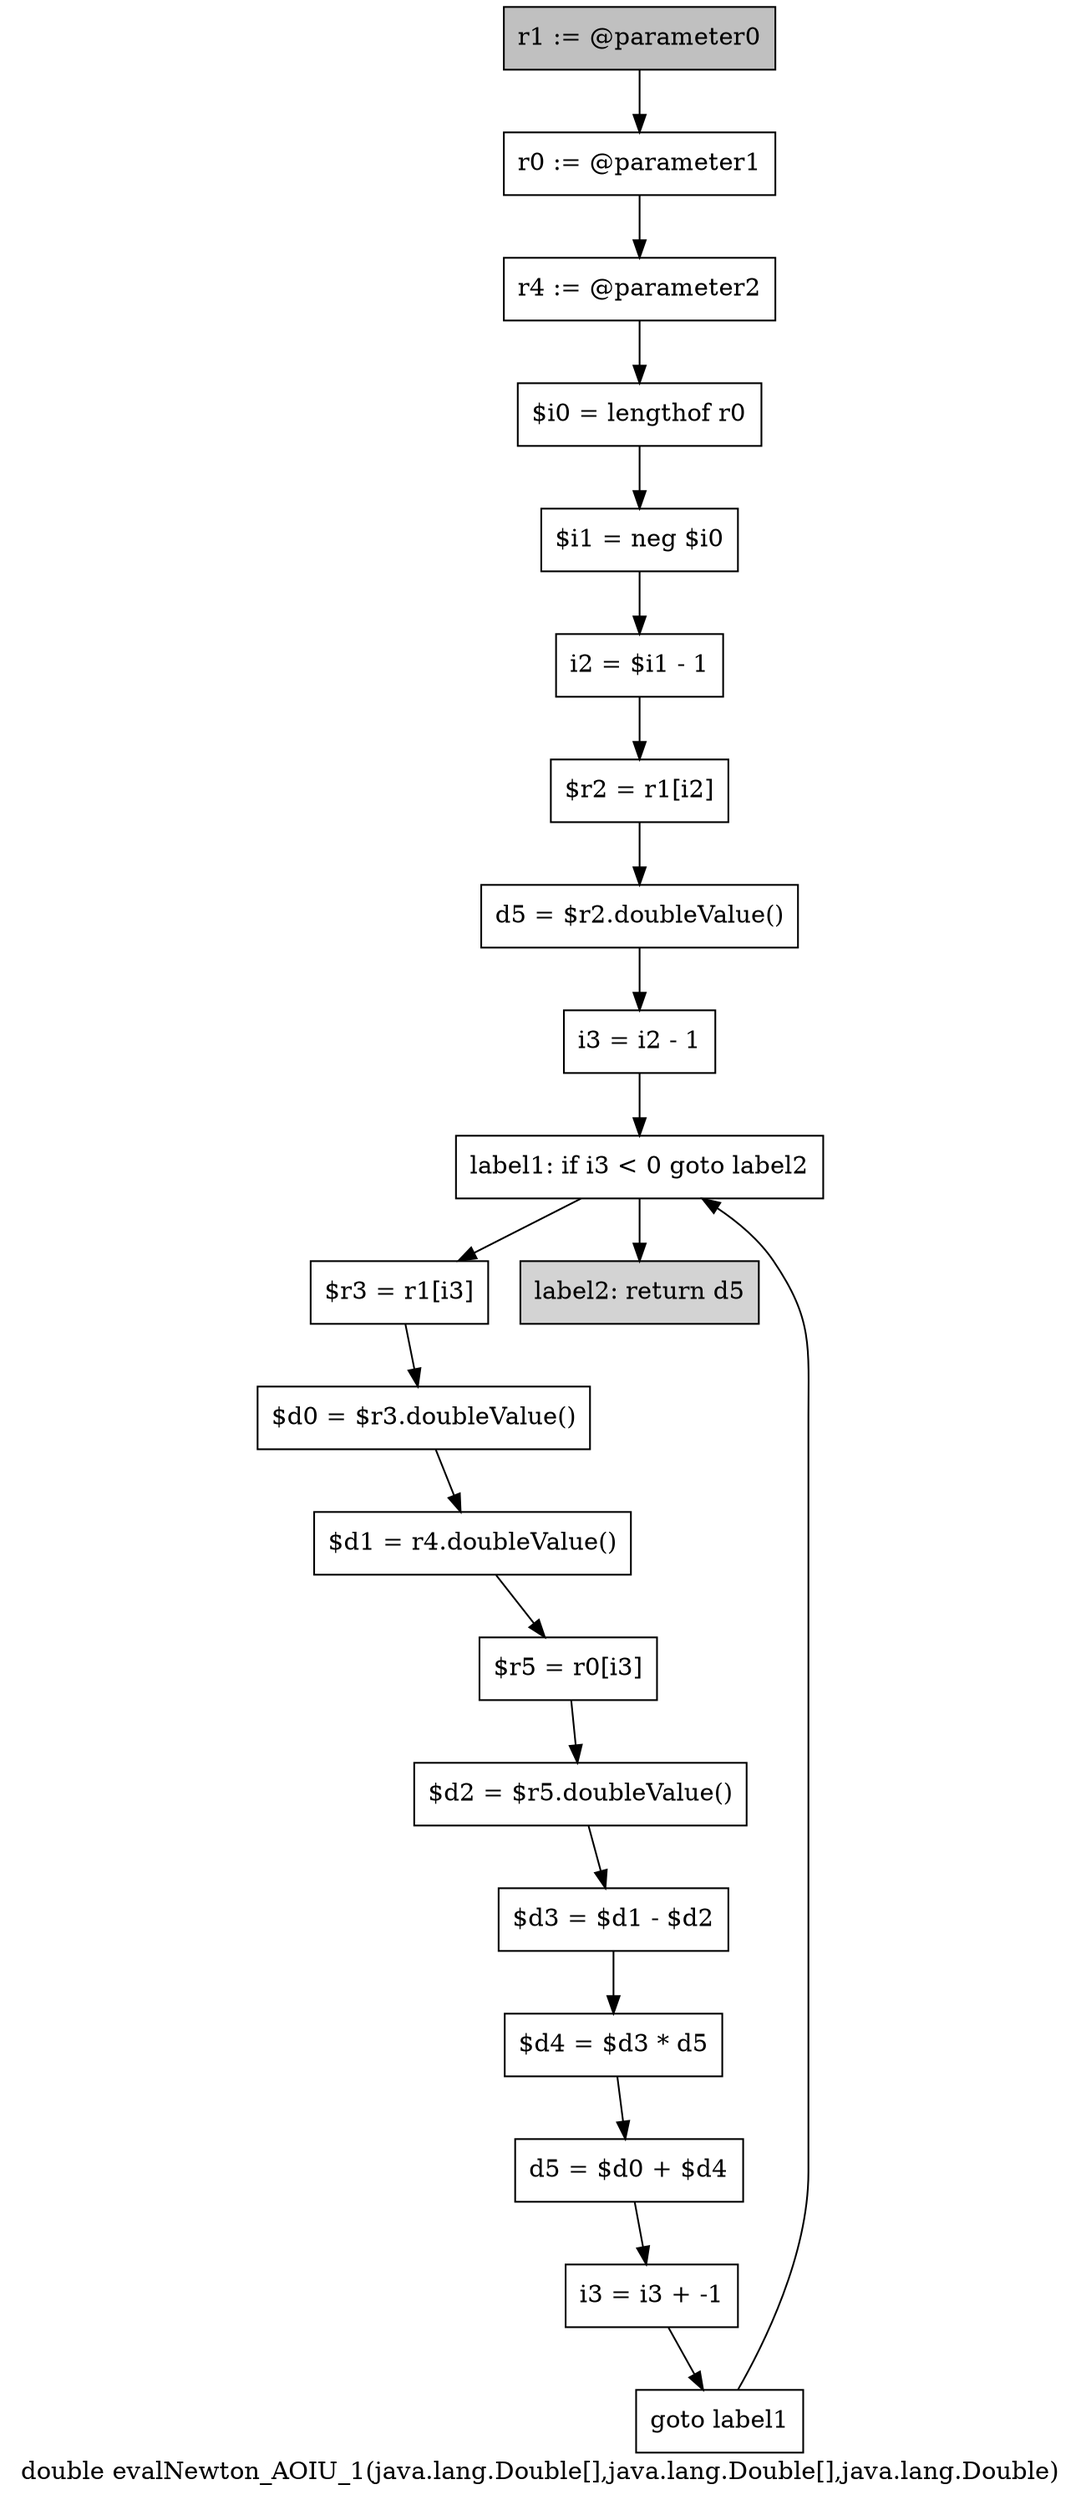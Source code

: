 digraph "double evalNewton_AOIU_1(java.lang.Double[],java.lang.Double[],java.lang.Double)" {
    label="double evalNewton_AOIU_1(java.lang.Double[],java.lang.Double[],java.lang.Double)";
    node [shape=box];
    "0" [style=filled,fillcolor=gray,label="r1 := @parameter0",];
    "1" [label="r0 := @parameter1",];
    "0"->"1";
    "2" [label="r4 := @parameter2",];
    "1"->"2";
    "3" [label="$i0 = lengthof r0",];
    "2"->"3";
    "4" [label="$i1 = neg $i0",];
    "3"->"4";
    "5" [label="i2 = $i1 - 1",];
    "4"->"5";
    "6" [label="$r2 = r1[i2]",];
    "5"->"6";
    "7" [label="d5 = $r2.doubleValue()",];
    "6"->"7";
    "8" [label="i3 = i2 - 1",];
    "7"->"8";
    "9" [label="label1: if i3 < 0 goto label2",];
    "8"->"9";
    "10" [label="$r3 = r1[i3]",];
    "9"->"10";
    "20" [style=filled,fillcolor=lightgray,label="label2: return d5",];
    "9"->"20";
    "11" [label="$d0 = $r3.doubleValue()",];
    "10"->"11";
    "12" [label="$d1 = r4.doubleValue()",];
    "11"->"12";
    "13" [label="$r5 = r0[i3]",];
    "12"->"13";
    "14" [label="$d2 = $r5.doubleValue()",];
    "13"->"14";
    "15" [label="$d3 = $d1 - $d2",];
    "14"->"15";
    "16" [label="$d4 = $d3 * d5",];
    "15"->"16";
    "17" [label="d5 = $d0 + $d4",];
    "16"->"17";
    "18" [label="i3 = i3 + -1",];
    "17"->"18";
    "19" [label="goto label1",];
    "18"->"19";
    "19"->"9";
}
